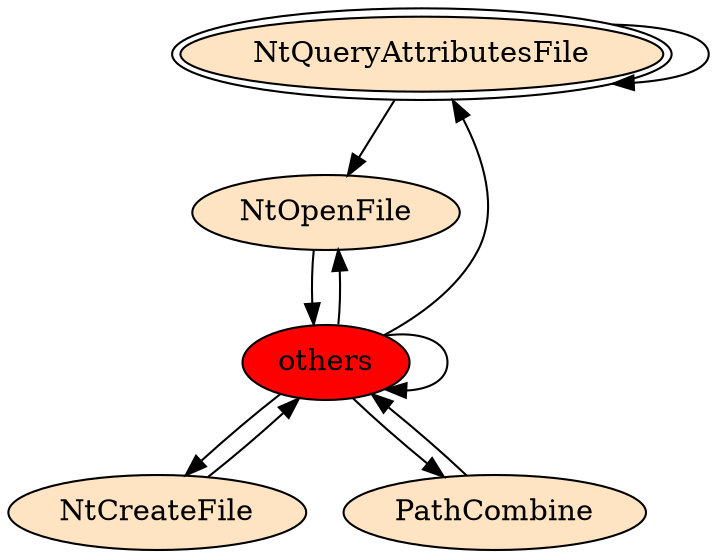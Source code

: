 digraph "./REPORTS/6763/API_PER_CATEGORY/SHCreateDirectory.exe_8148_Files and I_O (Local file system)_API_per_Category_Transition_Matrix" {
	NtQueryAttributesFile [label=NtQueryAttributesFile fillcolor=bisque peripheries=2 style=filled]
	NtQueryAttributesFile -> NtQueryAttributesFile [label=""]
	NtOpenFile [label=NtOpenFile fillcolor=bisque style=filled]
	NtQueryAttributesFile -> NtOpenFile [label=""]
	others [label=others fillcolor=red style=filled]
	NtOpenFile -> others [label=""]
	others -> NtQueryAttributesFile [label=""]
	others -> NtOpenFile [label=""]
	others -> others [label=""]
	NtCreateFile [label=NtCreateFile fillcolor=bisque style=filled]
	others -> NtCreateFile [label=""]
	PathCombine [label=PathCombine fillcolor=bisque style=filled]
	others -> PathCombine [label=""]
	NtCreateFile -> others [label=""]
	PathCombine -> others [label=""]
}
